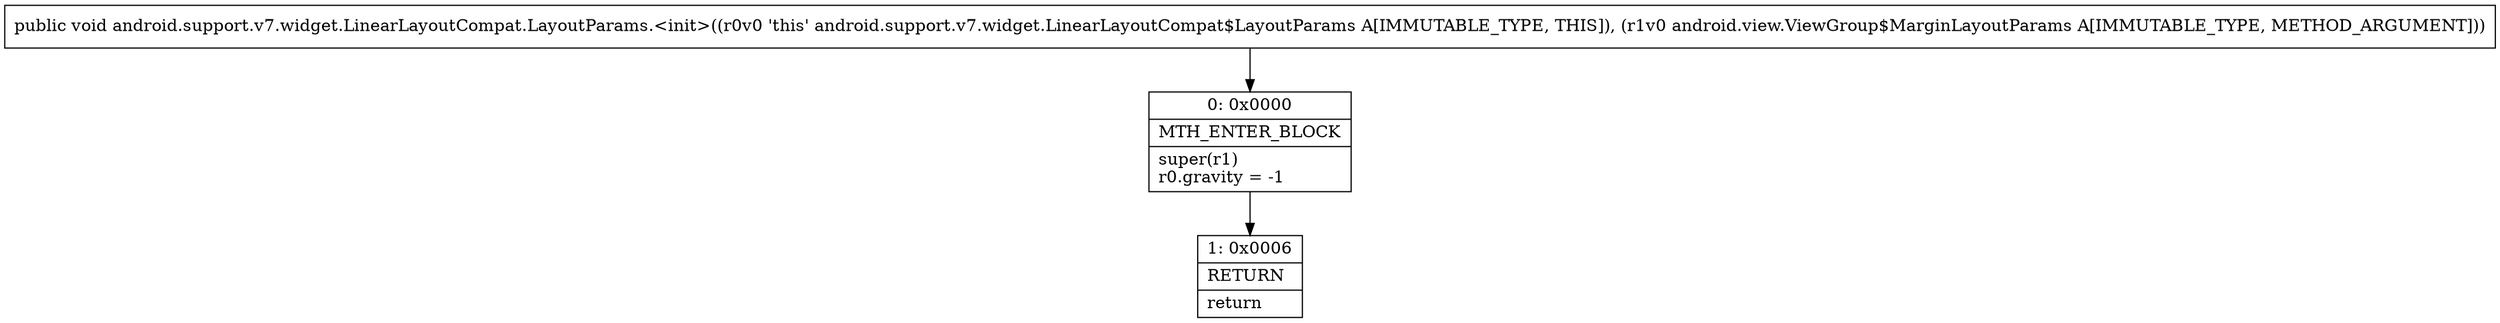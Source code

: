 digraph "CFG forandroid.support.v7.widget.LinearLayoutCompat.LayoutParams.\<init\>(Landroid\/view\/ViewGroup$MarginLayoutParams;)V" {
Node_0 [shape=record,label="{0\:\ 0x0000|MTH_ENTER_BLOCK\l|super(r1)\lr0.gravity = \-1\l}"];
Node_1 [shape=record,label="{1\:\ 0x0006|RETURN\l|return\l}"];
MethodNode[shape=record,label="{public void android.support.v7.widget.LinearLayoutCompat.LayoutParams.\<init\>((r0v0 'this' android.support.v7.widget.LinearLayoutCompat$LayoutParams A[IMMUTABLE_TYPE, THIS]), (r1v0 android.view.ViewGroup$MarginLayoutParams A[IMMUTABLE_TYPE, METHOD_ARGUMENT])) }"];
MethodNode -> Node_0;
Node_0 -> Node_1;
}

